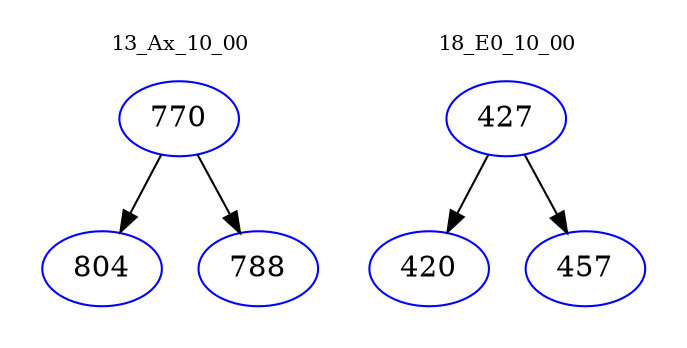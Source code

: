 digraph{
subgraph cluster_0 {
color = white
label = "13_Ax_10_00";
fontsize=10;
T0_770 [label="770", color="blue"]
T0_770 -> T0_804 [color="black"]
T0_804 [label="804", color="blue"]
T0_770 -> T0_788 [color="black"]
T0_788 [label="788", color="blue"]
}
subgraph cluster_1 {
color = white
label = "18_E0_10_00";
fontsize=10;
T1_427 [label="427", color="blue"]
T1_427 -> T1_420 [color="black"]
T1_420 [label="420", color="blue"]
T1_427 -> T1_457 [color="black"]
T1_457 [label="457", color="blue"]
}
}
